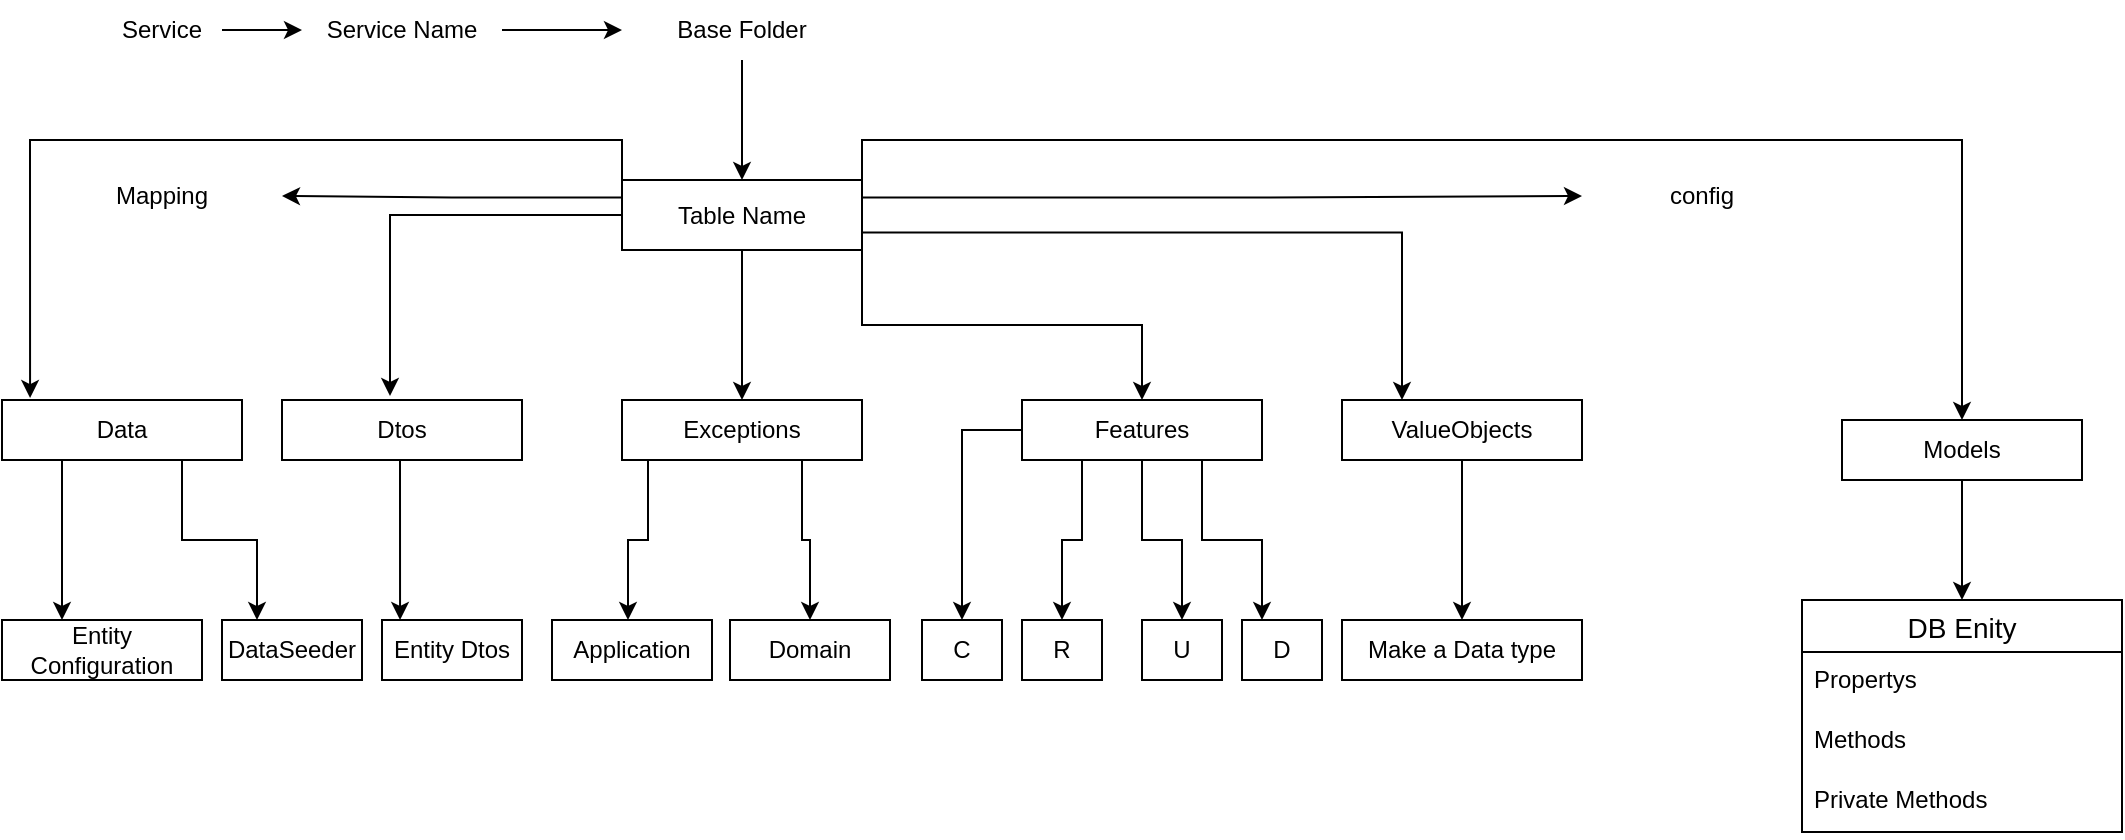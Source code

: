 <mxfile version="21.1.1" type="github">
  <diagram name="Page-1" id="UMADV98i5JFgTWzXtIxi">
    <mxGraphModel dx="1120" dy="452" grid="1" gridSize="10" guides="1" tooltips="1" connect="1" arrows="1" fold="1" page="1" pageScale="1" pageWidth="827" pageHeight="1169" math="0" shadow="0">
      <root>
        <mxCell id="0" />
        <mxCell id="1" parent="0" />
        <mxCell id="pZzHoeOJ069ep5u9NYxu-22" style="edgeStyle=orthogonalEdgeStyle;rounded=0;orthogonalLoop=1;jettySize=auto;html=1;entryX=0;entryY=0.5;entryDx=0;entryDy=0;" parent="1" source="pZzHoeOJ069ep5u9NYxu-19" target="pZzHoeOJ069ep5u9NYxu-21" edge="1">
          <mxGeometry relative="1" as="geometry">
            <mxPoint x="230" y="20" as="targetPoint" />
          </mxGeometry>
        </mxCell>
        <mxCell id="pZzHoeOJ069ep5u9NYxu-19" value="Service" style="text;html=1;strokeColor=none;fillColor=none;align=center;verticalAlign=middle;whiteSpace=wrap;rounded=0;" parent="1" vertex="1">
          <mxGeometry x="60" y="10" width="60" height="30" as="geometry" />
        </mxCell>
        <mxCell id="pZzHoeOJ069ep5u9NYxu-24" style="edgeStyle=orthogonalEdgeStyle;rounded=0;orthogonalLoop=1;jettySize=auto;html=1;" parent="1" source="pZzHoeOJ069ep5u9NYxu-21" target="pZzHoeOJ069ep5u9NYxu-23" edge="1">
          <mxGeometry relative="1" as="geometry" />
        </mxCell>
        <mxCell id="pZzHoeOJ069ep5u9NYxu-21" value="Service Name" style="text;html=1;strokeColor=none;fillColor=none;align=center;verticalAlign=middle;whiteSpace=wrap;rounded=0;" parent="1" vertex="1">
          <mxGeometry x="160" y="10" width="100" height="30" as="geometry" />
        </mxCell>
        <mxCell id="pZzHoeOJ069ep5u9NYxu-30" style="edgeStyle=orthogonalEdgeStyle;rounded=0;orthogonalLoop=1;jettySize=auto;html=1;exitX=0.5;exitY=1;exitDx=0;exitDy=0;" parent="1" source="pZzHoeOJ069ep5u9NYxu-23" target="pZzHoeOJ069ep5u9NYxu-25" edge="1">
          <mxGeometry relative="1" as="geometry" />
        </mxCell>
        <mxCell id="pZzHoeOJ069ep5u9NYxu-23" value="Base Folder" style="text;html=1;strokeColor=none;fillColor=none;align=center;verticalAlign=middle;whiteSpace=wrap;rounded=0;" parent="1" vertex="1">
          <mxGeometry x="320" y="10" width="120" height="30" as="geometry" />
        </mxCell>
        <mxCell id="pZzHoeOJ069ep5u9NYxu-38" style="edgeStyle=orthogonalEdgeStyle;rounded=0;orthogonalLoop=1;jettySize=auto;html=1;exitX=1;exitY=0;exitDx=0;exitDy=0;entryX=0.5;entryY=0;entryDx=0;entryDy=0;" parent="1" source="pZzHoeOJ069ep5u9NYxu-25" target="pZzHoeOJ069ep5u9NYxu-35" edge="1">
          <mxGeometry relative="1" as="geometry" />
        </mxCell>
        <mxCell id="pZzHoeOJ069ep5u9NYxu-40" style="edgeStyle=orthogonalEdgeStyle;rounded=0;orthogonalLoop=1;jettySize=auto;html=1;exitX=0.5;exitY=1;exitDx=0;exitDy=0;entryX=0.5;entryY=0;entryDx=0;entryDy=0;" parent="1" source="pZzHoeOJ069ep5u9NYxu-25" target="pZzHoeOJ069ep5u9NYxu-33" edge="1">
          <mxGeometry relative="1" as="geometry" />
        </mxCell>
        <mxCell id="pZzHoeOJ069ep5u9NYxu-41" style="edgeStyle=orthogonalEdgeStyle;rounded=0;orthogonalLoop=1;jettySize=auto;html=1;exitX=0;exitY=0;exitDx=0;exitDy=0;entryX=0.117;entryY=-0.033;entryDx=0;entryDy=0;entryPerimeter=0;" parent="1" source="pZzHoeOJ069ep5u9NYxu-25" target="pZzHoeOJ069ep5u9NYxu-31" edge="1">
          <mxGeometry relative="1" as="geometry">
            <mxPoint x="20" y="140" as="targetPoint" />
          </mxGeometry>
        </mxCell>
        <mxCell id="pZzHoeOJ069ep5u9NYxu-42" style="edgeStyle=orthogonalEdgeStyle;rounded=0;orthogonalLoop=1;jettySize=auto;html=1;exitX=0;exitY=0.5;exitDx=0;exitDy=0;entryX=0.45;entryY=-0.067;entryDx=0;entryDy=0;entryPerimeter=0;" parent="1" source="pZzHoeOJ069ep5u9NYxu-25" target="pZzHoeOJ069ep5u9NYxu-32" edge="1">
          <mxGeometry relative="1" as="geometry" />
        </mxCell>
        <mxCell id="pZzHoeOJ069ep5u9NYxu-51" style="edgeStyle=orthogonalEdgeStyle;rounded=0;orthogonalLoop=1;jettySize=auto;html=1;exitX=1;exitY=1;exitDx=0;exitDy=0;entryX=0.5;entryY=0;entryDx=0;entryDy=0;" parent="1" source="pZzHoeOJ069ep5u9NYxu-25" target="pZzHoeOJ069ep5u9NYxu-34" edge="1">
          <mxGeometry relative="1" as="geometry" />
        </mxCell>
        <mxCell id="pZzHoeOJ069ep5u9NYxu-52" style="edgeStyle=orthogonalEdgeStyle;rounded=0;orthogonalLoop=1;jettySize=auto;html=1;exitX=1;exitY=0.75;exitDx=0;exitDy=0;entryX=0.25;entryY=0;entryDx=0;entryDy=0;" parent="1" source="pZzHoeOJ069ep5u9NYxu-25" target="pZzHoeOJ069ep5u9NYxu-45" edge="1">
          <mxGeometry relative="1" as="geometry" />
        </mxCell>
        <mxCell id="pZzHoeOJ069ep5u9NYxu-56" style="edgeStyle=orthogonalEdgeStyle;rounded=0;orthogonalLoop=1;jettySize=auto;html=1;exitX=1;exitY=0.25;exitDx=0;exitDy=0;" parent="1" source="pZzHoeOJ069ep5u9NYxu-25" target="pZzHoeOJ069ep5u9NYxu-55" edge="1">
          <mxGeometry relative="1" as="geometry" />
        </mxCell>
        <mxCell id="pZzHoeOJ069ep5u9NYxu-58" style="edgeStyle=orthogonalEdgeStyle;rounded=0;orthogonalLoop=1;jettySize=auto;html=1;exitX=0;exitY=0.25;exitDx=0;exitDy=0;" parent="1" source="pZzHoeOJ069ep5u9NYxu-25" target="pZzHoeOJ069ep5u9NYxu-57" edge="1">
          <mxGeometry relative="1" as="geometry" />
        </mxCell>
        <mxCell id="pZzHoeOJ069ep5u9NYxu-25" value="Table Name" style="whiteSpace=wrap;html=1;" parent="1" vertex="1">
          <mxGeometry x="320" y="100" width="120" height="35" as="geometry" />
        </mxCell>
        <mxCell id="YP6eUnewBaTXaxf08kpu-2" value="" style="edgeStyle=orthogonalEdgeStyle;rounded=0;orthogonalLoop=1;jettySize=auto;html=1;" edge="1" parent="1" source="pZzHoeOJ069ep5u9NYxu-31" target="YP6eUnewBaTXaxf08kpu-1">
          <mxGeometry relative="1" as="geometry">
            <Array as="points">
              <mxPoint x="40" y="260" />
              <mxPoint x="40" y="260" />
            </Array>
          </mxGeometry>
        </mxCell>
        <mxCell id="YP6eUnewBaTXaxf08kpu-6" style="edgeStyle=orthogonalEdgeStyle;rounded=0;orthogonalLoop=1;jettySize=auto;html=1;exitX=0.75;exitY=1;exitDx=0;exitDy=0;entryX=0.25;entryY=0;entryDx=0;entryDy=0;" edge="1" parent="1" source="pZzHoeOJ069ep5u9NYxu-31" target="YP6eUnewBaTXaxf08kpu-5">
          <mxGeometry relative="1" as="geometry" />
        </mxCell>
        <mxCell id="pZzHoeOJ069ep5u9NYxu-31" value="Data" style="whiteSpace=wrap;html=1;" parent="1" vertex="1">
          <mxGeometry x="10" y="210" width="120" height="30" as="geometry" />
        </mxCell>
        <mxCell id="YP6eUnewBaTXaxf08kpu-9" style="edgeStyle=orthogonalEdgeStyle;rounded=0;orthogonalLoop=1;jettySize=auto;html=1;exitX=0.5;exitY=1;exitDx=0;exitDy=0;entryX=0.129;entryY=0;entryDx=0;entryDy=0;entryPerimeter=0;" edge="1" parent="1">
          <mxGeometry relative="1" as="geometry">
            <mxPoint x="210" y="240" as="sourcePoint" />
            <mxPoint x="209.03" y="320" as="targetPoint" />
            <Array as="points">
              <mxPoint x="209" y="240" />
            </Array>
          </mxGeometry>
        </mxCell>
        <mxCell id="pZzHoeOJ069ep5u9NYxu-32" value="Dtos" style="whiteSpace=wrap;html=1;" parent="1" vertex="1">
          <mxGeometry x="150" y="210" width="120" height="30" as="geometry" />
        </mxCell>
        <mxCell id="YP6eUnewBaTXaxf08kpu-11" value="" style="edgeStyle=orthogonalEdgeStyle;rounded=0;orthogonalLoop=1;jettySize=auto;html=1;" edge="1" parent="1">
          <mxGeometry relative="1" as="geometry">
            <mxPoint x="333" y="240" as="sourcePoint" />
            <mxPoint x="323" y="320" as="targetPoint" />
            <Array as="points">
              <mxPoint x="333" y="280" />
              <mxPoint x="323" y="280" />
            </Array>
          </mxGeometry>
        </mxCell>
        <mxCell id="YP6eUnewBaTXaxf08kpu-13" style="edgeStyle=orthogonalEdgeStyle;rounded=0;orthogonalLoop=1;jettySize=auto;html=1;exitX=0.75;exitY=1;exitDx=0;exitDy=0;entryX=0.5;entryY=0;entryDx=0;entryDy=0;" edge="1" parent="1" source="pZzHoeOJ069ep5u9NYxu-33" target="YP6eUnewBaTXaxf08kpu-12">
          <mxGeometry relative="1" as="geometry" />
        </mxCell>
        <mxCell id="pZzHoeOJ069ep5u9NYxu-33" value="Exceptions" style="whiteSpace=wrap;html=1;" parent="1" vertex="1">
          <mxGeometry x="320" y="210" width="120" height="30" as="geometry" />
        </mxCell>
        <mxCell id="YP6eUnewBaTXaxf08kpu-15" value="" style="edgeStyle=orthogonalEdgeStyle;rounded=0;orthogonalLoop=1;jettySize=auto;html=1;" edge="1" parent="1" source="pZzHoeOJ069ep5u9NYxu-34" target="YP6eUnewBaTXaxf08kpu-14">
          <mxGeometry relative="1" as="geometry" />
        </mxCell>
        <mxCell id="YP6eUnewBaTXaxf08kpu-19" style="edgeStyle=orthogonalEdgeStyle;rounded=0;orthogonalLoop=1;jettySize=auto;html=1;exitX=0.25;exitY=1;exitDx=0;exitDy=0;entryX=0.5;entryY=0;entryDx=0;entryDy=0;" edge="1" parent="1" source="pZzHoeOJ069ep5u9NYxu-34" target="YP6eUnewBaTXaxf08kpu-16">
          <mxGeometry relative="1" as="geometry" />
        </mxCell>
        <mxCell id="YP6eUnewBaTXaxf08kpu-20" style="edgeStyle=orthogonalEdgeStyle;rounded=0;orthogonalLoop=1;jettySize=auto;html=1;exitX=0.5;exitY=1;exitDx=0;exitDy=0;entryX=0.5;entryY=0;entryDx=0;entryDy=0;" edge="1" parent="1" source="pZzHoeOJ069ep5u9NYxu-34" target="YP6eUnewBaTXaxf08kpu-17">
          <mxGeometry relative="1" as="geometry" />
        </mxCell>
        <mxCell id="YP6eUnewBaTXaxf08kpu-21" style="edgeStyle=orthogonalEdgeStyle;rounded=0;orthogonalLoop=1;jettySize=auto;html=1;exitX=0.75;exitY=1;exitDx=0;exitDy=0;entryX=0.25;entryY=0;entryDx=0;entryDy=0;" edge="1" parent="1" source="pZzHoeOJ069ep5u9NYxu-34" target="YP6eUnewBaTXaxf08kpu-18">
          <mxGeometry relative="1" as="geometry" />
        </mxCell>
        <mxCell id="pZzHoeOJ069ep5u9NYxu-34" value="Features" style="whiteSpace=wrap;html=1;" parent="1" vertex="1">
          <mxGeometry x="520" y="210" width="120" height="30" as="geometry" />
        </mxCell>
        <mxCell id="pZzHoeOJ069ep5u9NYxu-59" style="edgeStyle=orthogonalEdgeStyle;rounded=0;orthogonalLoop=1;jettySize=auto;html=1;exitX=0.5;exitY=1;exitDx=0;exitDy=0;entryX=0.5;entryY=0;entryDx=0;entryDy=0;" parent="1" source="pZzHoeOJ069ep5u9NYxu-35" target="u61qnfWPwvR5sV4NFVFH-3" edge="1">
          <mxGeometry relative="1" as="geometry">
            <mxPoint x="821" y="350" as="targetPoint" />
          </mxGeometry>
        </mxCell>
        <mxCell id="pZzHoeOJ069ep5u9NYxu-35" value="Models" style="whiteSpace=wrap;html=1;" parent="1" vertex="1">
          <mxGeometry x="930" y="220" width="120" height="30" as="geometry" />
        </mxCell>
        <mxCell id="YP6eUnewBaTXaxf08kpu-23" value="" style="edgeStyle=orthogonalEdgeStyle;rounded=0;orthogonalLoop=1;jettySize=auto;html=1;" edge="1" parent="1" source="pZzHoeOJ069ep5u9NYxu-45" target="YP6eUnewBaTXaxf08kpu-22">
          <mxGeometry relative="1" as="geometry" />
        </mxCell>
        <mxCell id="pZzHoeOJ069ep5u9NYxu-45" value="ValueObjects" style="whiteSpace=wrap;html=1;" parent="1" vertex="1">
          <mxGeometry x="680" y="210" width="120" height="30" as="geometry" />
        </mxCell>
        <mxCell id="pZzHoeOJ069ep5u9NYxu-55" value="config" style="text;html=1;strokeColor=none;fillColor=none;align=center;verticalAlign=middle;whiteSpace=wrap;rounded=0;" parent="1" vertex="1">
          <mxGeometry x="800" y="93" width="120" height="30" as="geometry" />
        </mxCell>
        <mxCell id="pZzHoeOJ069ep5u9NYxu-57" value="Mapping" style="text;html=1;strokeColor=none;fillColor=none;align=center;verticalAlign=middle;whiteSpace=wrap;rounded=0;" parent="1" vertex="1">
          <mxGeometry x="30" y="93" width="120" height="30" as="geometry" />
        </mxCell>
        <mxCell id="u61qnfWPwvR5sV4NFVFH-3" value="DB Enity" style="swimlane;fontStyle=0;childLayout=stackLayout;horizontal=1;startSize=26;horizontalStack=0;resizeParent=1;resizeParentMax=0;resizeLast=0;collapsible=1;marginBottom=0;align=center;fontSize=14;" parent="1" vertex="1">
          <mxGeometry x="910" y="310" width="160" height="116" as="geometry" />
        </mxCell>
        <mxCell id="u61qnfWPwvR5sV4NFVFH-4" value="Propertys" style="text;strokeColor=none;fillColor=none;spacingLeft=4;spacingRight=4;overflow=hidden;rotatable=0;points=[[0,0.5],[1,0.5]];portConstraint=eastwest;fontSize=12;" parent="u61qnfWPwvR5sV4NFVFH-3" vertex="1">
          <mxGeometry y="26" width="160" height="30" as="geometry" />
        </mxCell>
        <mxCell id="u61qnfWPwvR5sV4NFVFH-5" value="Methods" style="text;strokeColor=none;fillColor=none;spacingLeft=4;spacingRight=4;overflow=hidden;rotatable=0;points=[[0,0.5],[1,0.5]];portConstraint=eastwest;fontSize=12;" parent="u61qnfWPwvR5sV4NFVFH-3" vertex="1">
          <mxGeometry y="56" width="160" height="30" as="geometry" />
        </mxCell>
        <mxCell id="u61qnfWPwvR5sV4NFVFH-6" value="Private Methods" style="text;strokeColor=none;fillColor=none;spacingLeft=4;spacingRight=4;overflow=hidden;rotatable=0;points=[[0,0.5],[1,0.5]];portConstraint=eastwest;fontSize=12;" parent="u61qnfWPwvR5sV4NFVFH-3" vertex="1">
          <mxGeometry y="86" width="160" height="30" as="geometry" />
        </mxCell>
        <mxCell id="YP6eUnewBaTXaxf08kpu-1" value="Entity Configuration" style="whiteSpace=wrap;html=1;" vertex="1" parent="1">
          <mxGeometry x="10" y="320" width="100" height="30" as="geometry" />
        </mxCell>
        <mxCell id="YP6eUnewBaTXaxf08kpu-5" value="DataSeeder" style="whiteSpace=wrap;html=1;" vertex="1" parent="1">
          <mxGeometry x="120" y="320" width="70" height="30" as="geometry" />
        </mxCell>
        <mxCell id="YP6eUnewBaTXaxf08kpu-8" value="Entity Dtos" style="whiteSpace=wrap;html=1;" vertex="1" parent="1">
          <mxGeometry x="200" y="320" width="70" height="30" as="geometry" />
        </mxCell>
        <mxCell id="YP6eUnewBaTXaxf08kpu-10" value="Application" style="whiteSpace=wrap;html=1;" vertex="1" parent="1">
          <mxGeometry x="285" y="320" width="80" height="30" as="geometry" />
        </mxCell>
        <mxCell id="YP6eUnewBaTXaxf08kpu-12" value="Domain" style="whiteSpace=wrap;html=1;" vertex="1" parent="1">
          <mxGeometry x="374" y="320" width="80" height="30" as="geometry" />
        </mxCell>
        <mxCell id="YP6eUnewBaTXaxf08kpu-14" value="C" style="whiteSpace=wrap;html=1;" vertex="1" parent="1">
          <mxGeometry x="470" y="320" width="40" height="30" as="geometry" />
        </mxCell>
        <mxCell id="YP6eUnewBaTXaxf08kpu-16" value="R" style="whiteSpace=wrap;html=1;" vertex="1" parent="1">
          <mxGeometry x="520" y="320" width="40" height="30" as="geometry" />
        </mxCell>
        <mxCell id="YP6eUnewBaTXaxf08kpu-17" value="U" style="whiteSpace=wrap;html=1;" vertex="1" parent="1">
          <mxGeometry x="580" y="320" width="40" height="30" as="geometry" />
        </mxCell>
        <mxCell id="YP6eUnewBaTXaxf08kpu-18" value="D" style="whiteSpace=wrap;html=1;" vertex="1" parent="1">
          <mxGeometry x="630" y="320" width="40" height="30" as="geometry" />
        </mxCell>
        <mxCell id="YP6eUnewBaTXaxf08kpu-22" value="Make a Data type" style="whiteSpace=wrap;html=1;" vertex="1" parent="1">
          <mxGeometry x="680" y="320" width="120" height="30" as="geometry" />
        </mxCell>
      </root>
    </mxGraphModel>
  </diagram>
</mxfile>
